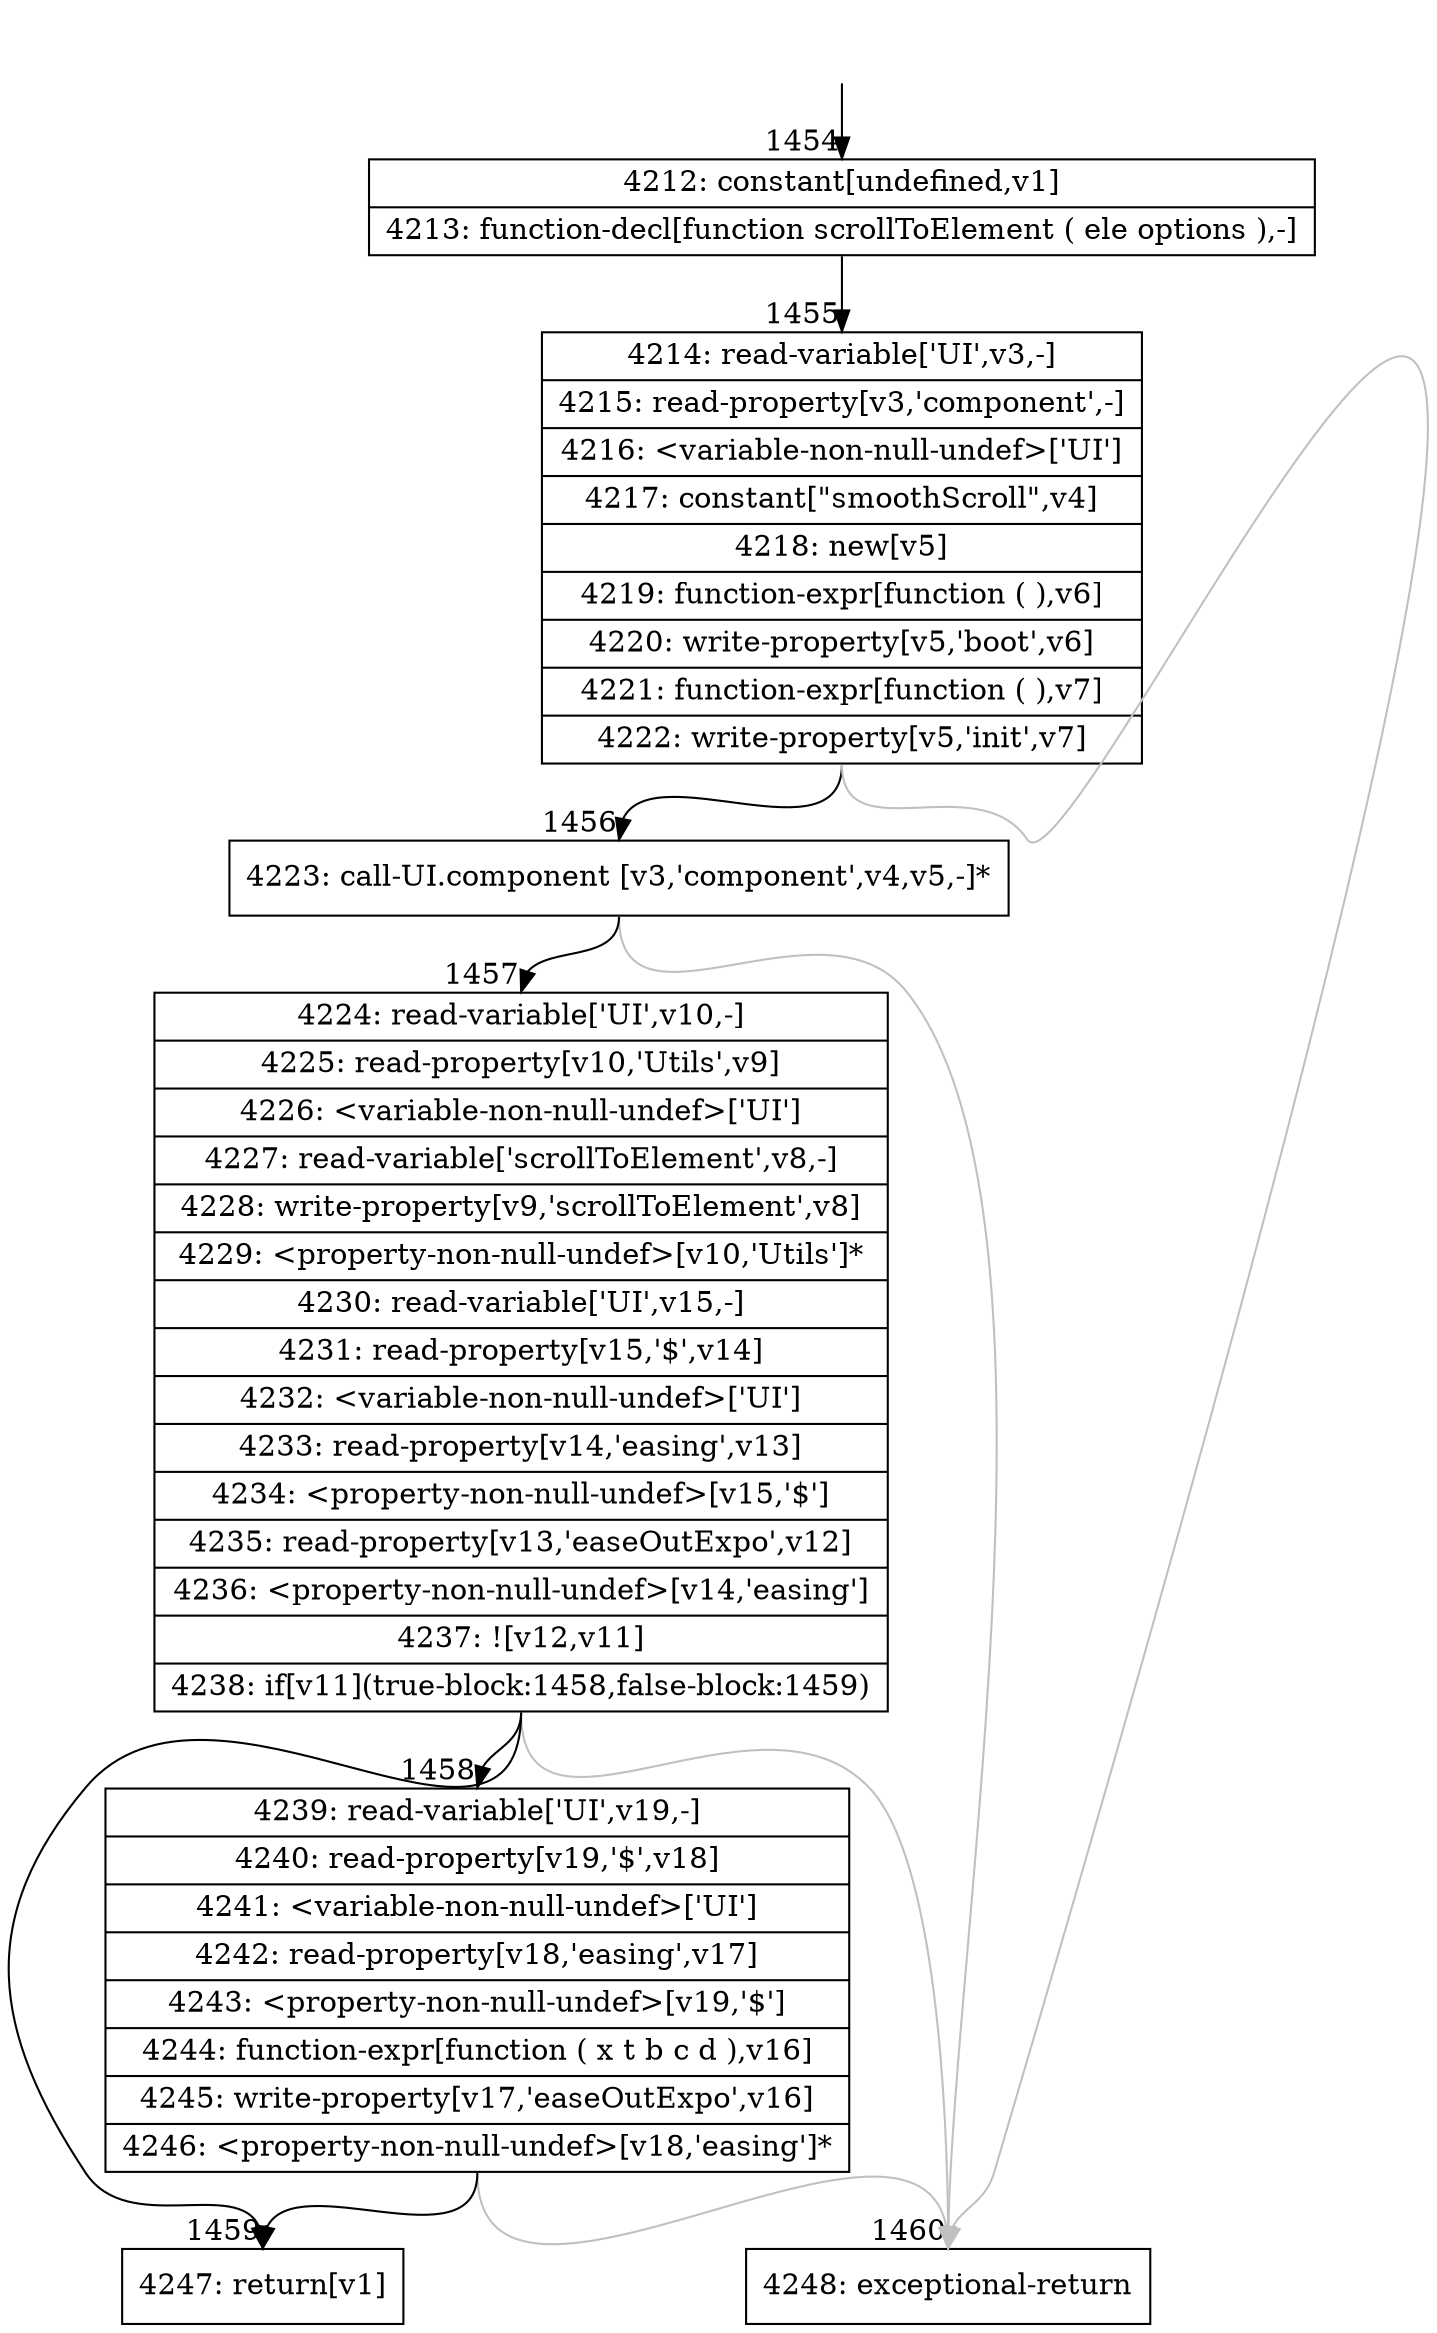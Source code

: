 digraph {
rankdir="TD"
BB_entry109[shape=none,label=""];
BB_entry109 -> BB1454 [tailport=s, headport=n, headlabel="    1454"]
BB1454 [shape=record label="{4212: constant[undefined,v1]|4213: function-decl[function scrollToElement ( ele options ),-]}" ] 
BB1454 -> BB1455 [tailport=s, headport=n, headlabel="      1455"]
BB1455 [shape=record label="{4214: read-variable['UI',v3,-]|4215: read-property[v3,'component',-]|4216: \<variable-non-null-undef\>['UI']|4217: constant[\"smoothScroll\",v4]|4218: new[v5]|4219: function-expr[function ( ),v6]|4220: write-property[v5,'boot',v6]|4221: function-expr[function ( ),v7]|4222: write-property[v5,'init',v7]}" ] 
BB1455 -> BB1456 [tailport=s, headport=n, headlabel="      1456"]
BB1455 -> BB1460 [tailport=s, headport=n, color=gray, headlabel="      1460"]
BB1456 [shape=record label="{4223: call-UI.component [v3,'component',v4,v5,-]*}" ] 
BB1456 -> BB1457 [tailport=s, headport=n, headlabel="      1457"]
BB1456 -> BB1460 [tailport=s, headport=n, color=gray]
BB1457 [shape=record label="{4224: read-variable['UI',v10,-]|4225: read-property[v10,'Utils',v9]|4226: \<variable-non-null-undef\>['UI']|4227: read-variable['scrollToElement',v8,-]|4228: write-property[v9,'scrollToElement',v8]|4229: \<property-non-null-undef\>[v10,'Utils']*|4230: read-variable['UI',v15,-]|4231: read-property[v15,'$',v14]|4232: \<variable-non-null-undef\>['UI']|4233: read-property[v14,'easing',v13]|4234: \<property-non-null-undef\>[v15,'$']|4235: read-property[v13,'easeOutExpo',v12]|4236: \<property-non-null-undef\>[v14,'easing']|4237: ![v12,v11]|4238: if[v11](true-block:1458,false-block:1459)}" ] 
BB1457 -> BB1458 [tailport=s, headport=n, headlabel="      1458"]
BB1457 -> BB1459 [tailport=s, headport=n, headlabel="      1459"]
BB1457 -> BB1460 [tailport=s, headport=n, color=gray]
BB1458 [shape=record label="{4239: read-variable['UI',v19,-]|4240: read-property[v19,'$',v18]|4241: \<variable-non-null-undef\>['UI']|4242: read-property[v18,'easing',v17]|4243: \<property-non-null-undef\>[v19,'$']|4244: function-expr[function ( x t b c d ),v16]|4245: write-property[v17,'easeOutExpo',v16]|4246: \<property-non-null-undef\>[v18,'easing']*}" ] 
BB1458 -> BB1459 [tailport=s, headport=n]
BB1458 -> BB1460 [tailport=s, headport=n, color=gray]
BB1459 [shape=record label="{4247: return[v1]}" ] 
BB1460 [shape=record label="{4248: exceptional-return}" ] 
//#$~ 1106
}
